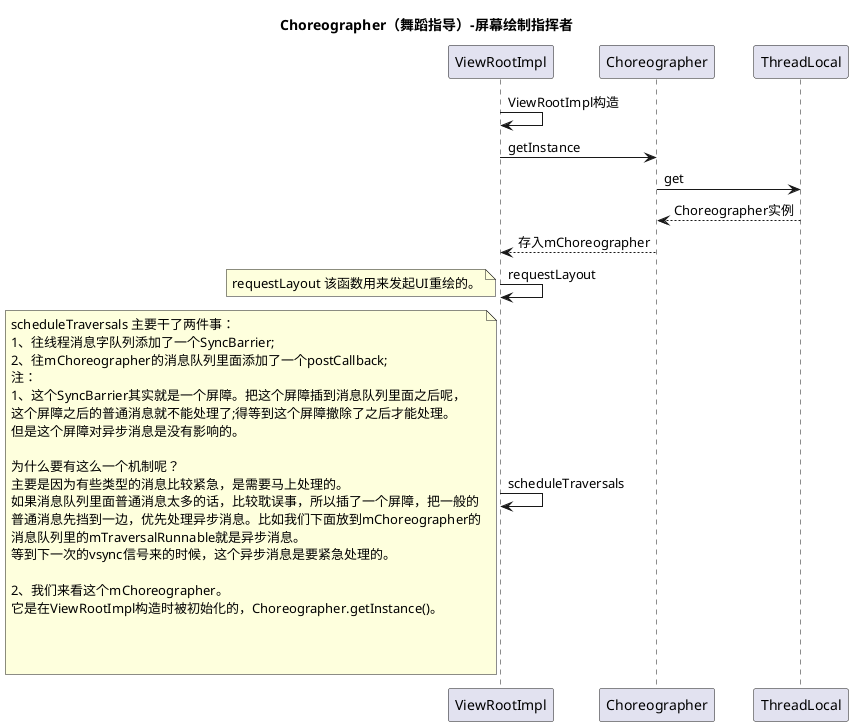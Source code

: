 @startuml
title Choreographer（舞蹈指导）-屏幕绘制指挥者

/'Choreographer -> UI绘制
note left
Choreographer（舞蹈指导），它有什么用呢？
就是说，你往Choreographer厘面发一个消息，这个
消息最快也要等下一个vsync信号到来才能触发。

我们的绘制是随时发起的，当我们封装一个Runnable丢给
Choreographer，下一个vsync信号来的时候，就会开始处理
消息，就会真正的开始界面的重绘了。

即：UI绘制的节奏，
完全由Choreographer来控制。

接下来的内容会介绍 Choreographer 底层实现的原理。
end note'/


ViewRootImpl -> ViewRootImpl: ViewRootImpl构造
ViewRootImpl -> Choreographer: getInstance
Choreographer -> ThreadLocal: get
ThreadLocal --> Choreographer: Choreographer实例
Choreographer --> ViewRootImpl: 存入mChoreographer

ViewRootImpl -> ViewRootImpl:requestLayout
note left
requestLayout 该函数用来发起UI重绘的。
end note

ViewRootImpl -> ViewRootImpl:scheduleTraversals
note left
scheduleTraversals 主要干了两件事：
1、往线程消息字队列添加了一个SyncBarrier;
2、往mChoreographer的消息队列里面添加了一个postCallback;
注：
1、这个SyncBarrier其实就是一个屏障。把这个屏障插到消息队列里面之后呢，
这个屏障之后的普通消息就不能处理了;得等到这个屏障撤除了之后才能处理。
但是这个屏障对异步消息是没有影响的。

为什么要有这么一个机制呢？
主要是因为有些类型的消息比较紧急，是需要马上处理的。
如果消息队列里面普通消息太多的话，比较耽误事，所以插了一个屏障，把一般的
普通消息先挡到一边，优先处理异步消息。比如我们下面放到mChoreographer的
消息队列里的mTraversalRunnable就是异步消息。
等到下一次的vsync信号来的时候，这个异步消息是要紧急处理的。

2、我们来看这个mChoreographer。
它是在ViewRootImpl构造时被初始化的，Choreographer.getInstance()。



end note



@enduml
